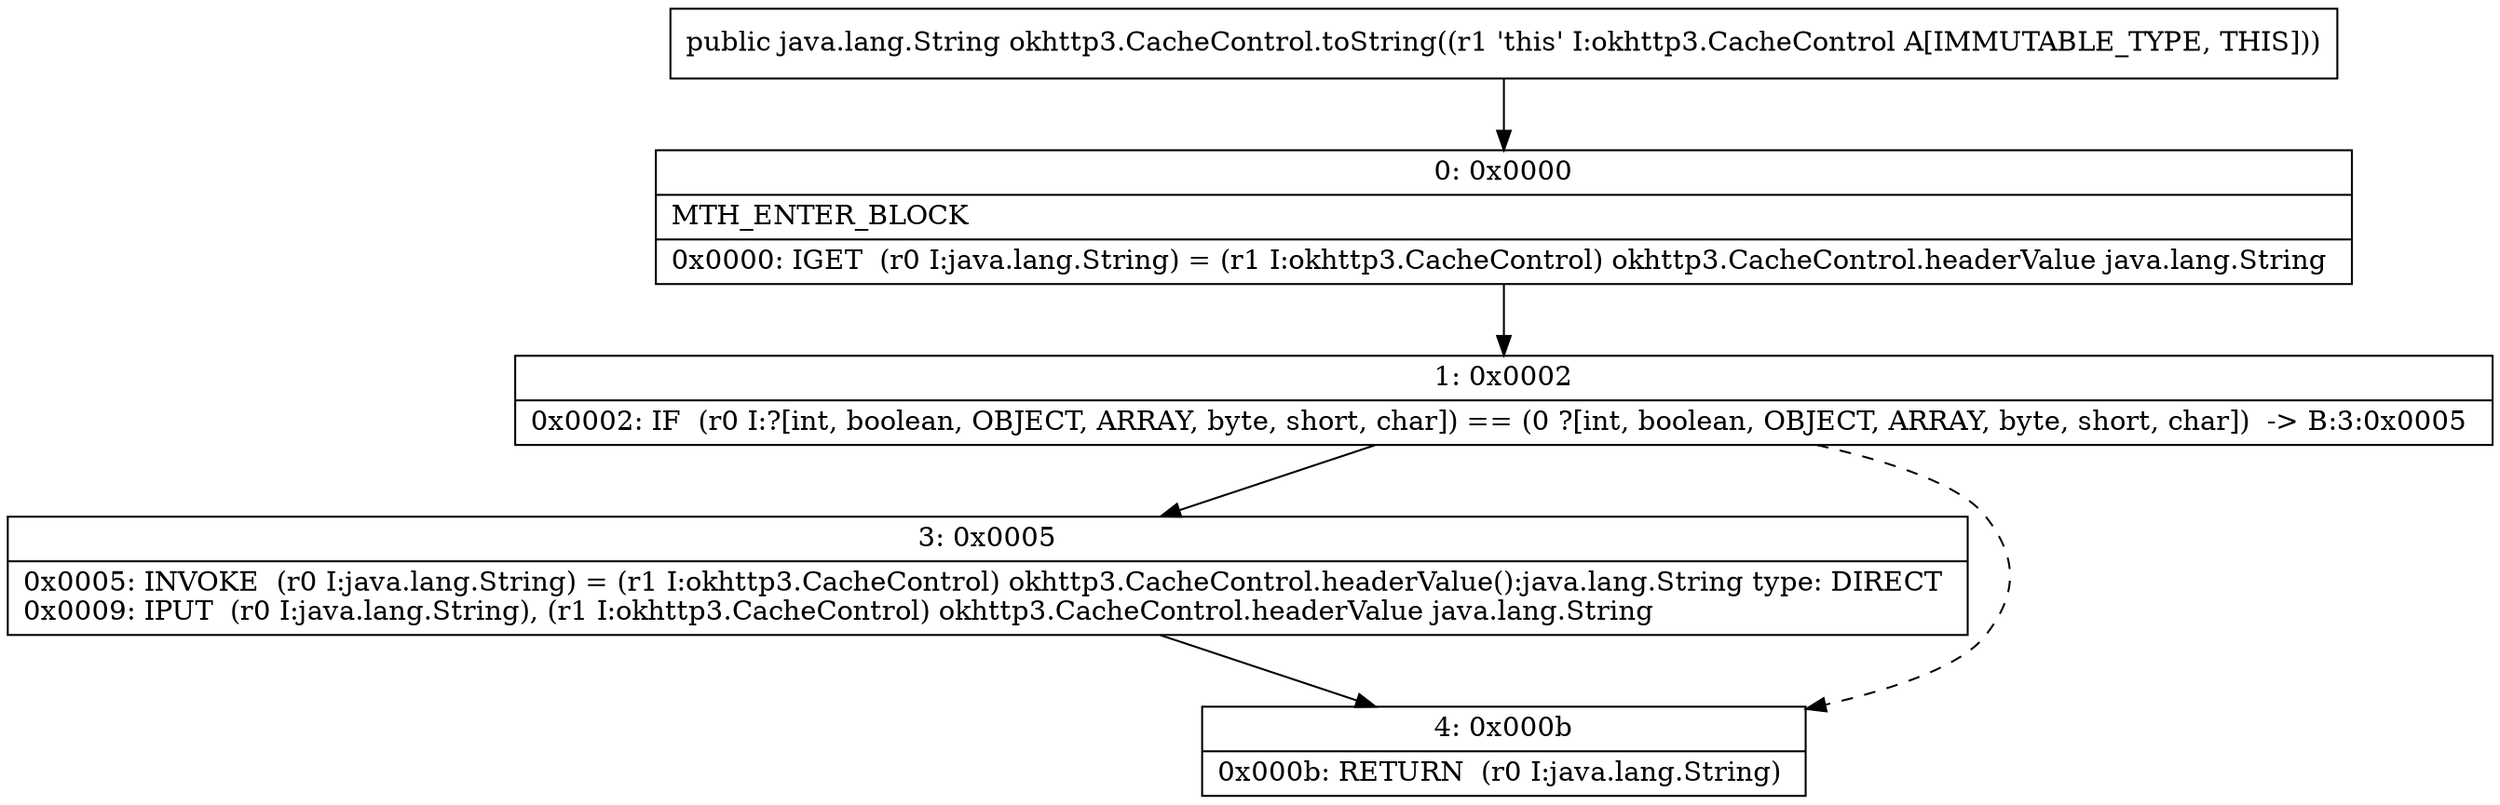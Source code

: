 digraph "CFG forokhttp3.CacheControl.toString()Ljava\/lang\/String;" {
Node_0 [shape=record,label="{0\:\ 0x0000|MTH_ENTER_BLOCK\l|0x0000: IGET  (r0 I:java.lang.String) = (r1 I:okhttp3.CacheControl) okhttp3.CacheControl.headerValue java.lang.String \l}"];
Node_1 [shape=record,label="{1\:\ 0x0002|0x0002: IF  (r0 I:?[int, boolean, OBJECT, ARRAY, byte, short, char]) == (0 ?[int, boolean, OBJECT, ARRAY, byte, short, char])  \-\> B:3:0x0005 \l}"];
Node_3 [shape=record,label="{3\:\ 0x0005|0x0005: INVOKE  (r0 I:java.lang.String) = (r1 I:okhttp3.CacheControl) okhttp3.CacheControl.headerValue():java.lang.String type: DIRECT \l0x0009: IPUT  (r0 I:java.lang.String), (r1 I:okhttp3.CacheControl) okhttp3.CacheControl.headerValue java.lang.String \l}"];
Node_4 [shape=record,label="{4\:\ 0x000b|0x000b: RETURN  (r0 I:java.lang.String) \l}"];
MethodNode[shape=record,label="{public java.lang.String okhttp3.CacheControl.toString((r1 'this' I:okhttp3.CacheControl A[IMMUTABLE_TYPE, THIS])) }"];
MethodNode -> Node_0;
Node_0 -> Node_1;
Node_1 -> Node_3;
Node_1 -> Node_4[style=dashed];
Node_3 -> Node_4;
}

